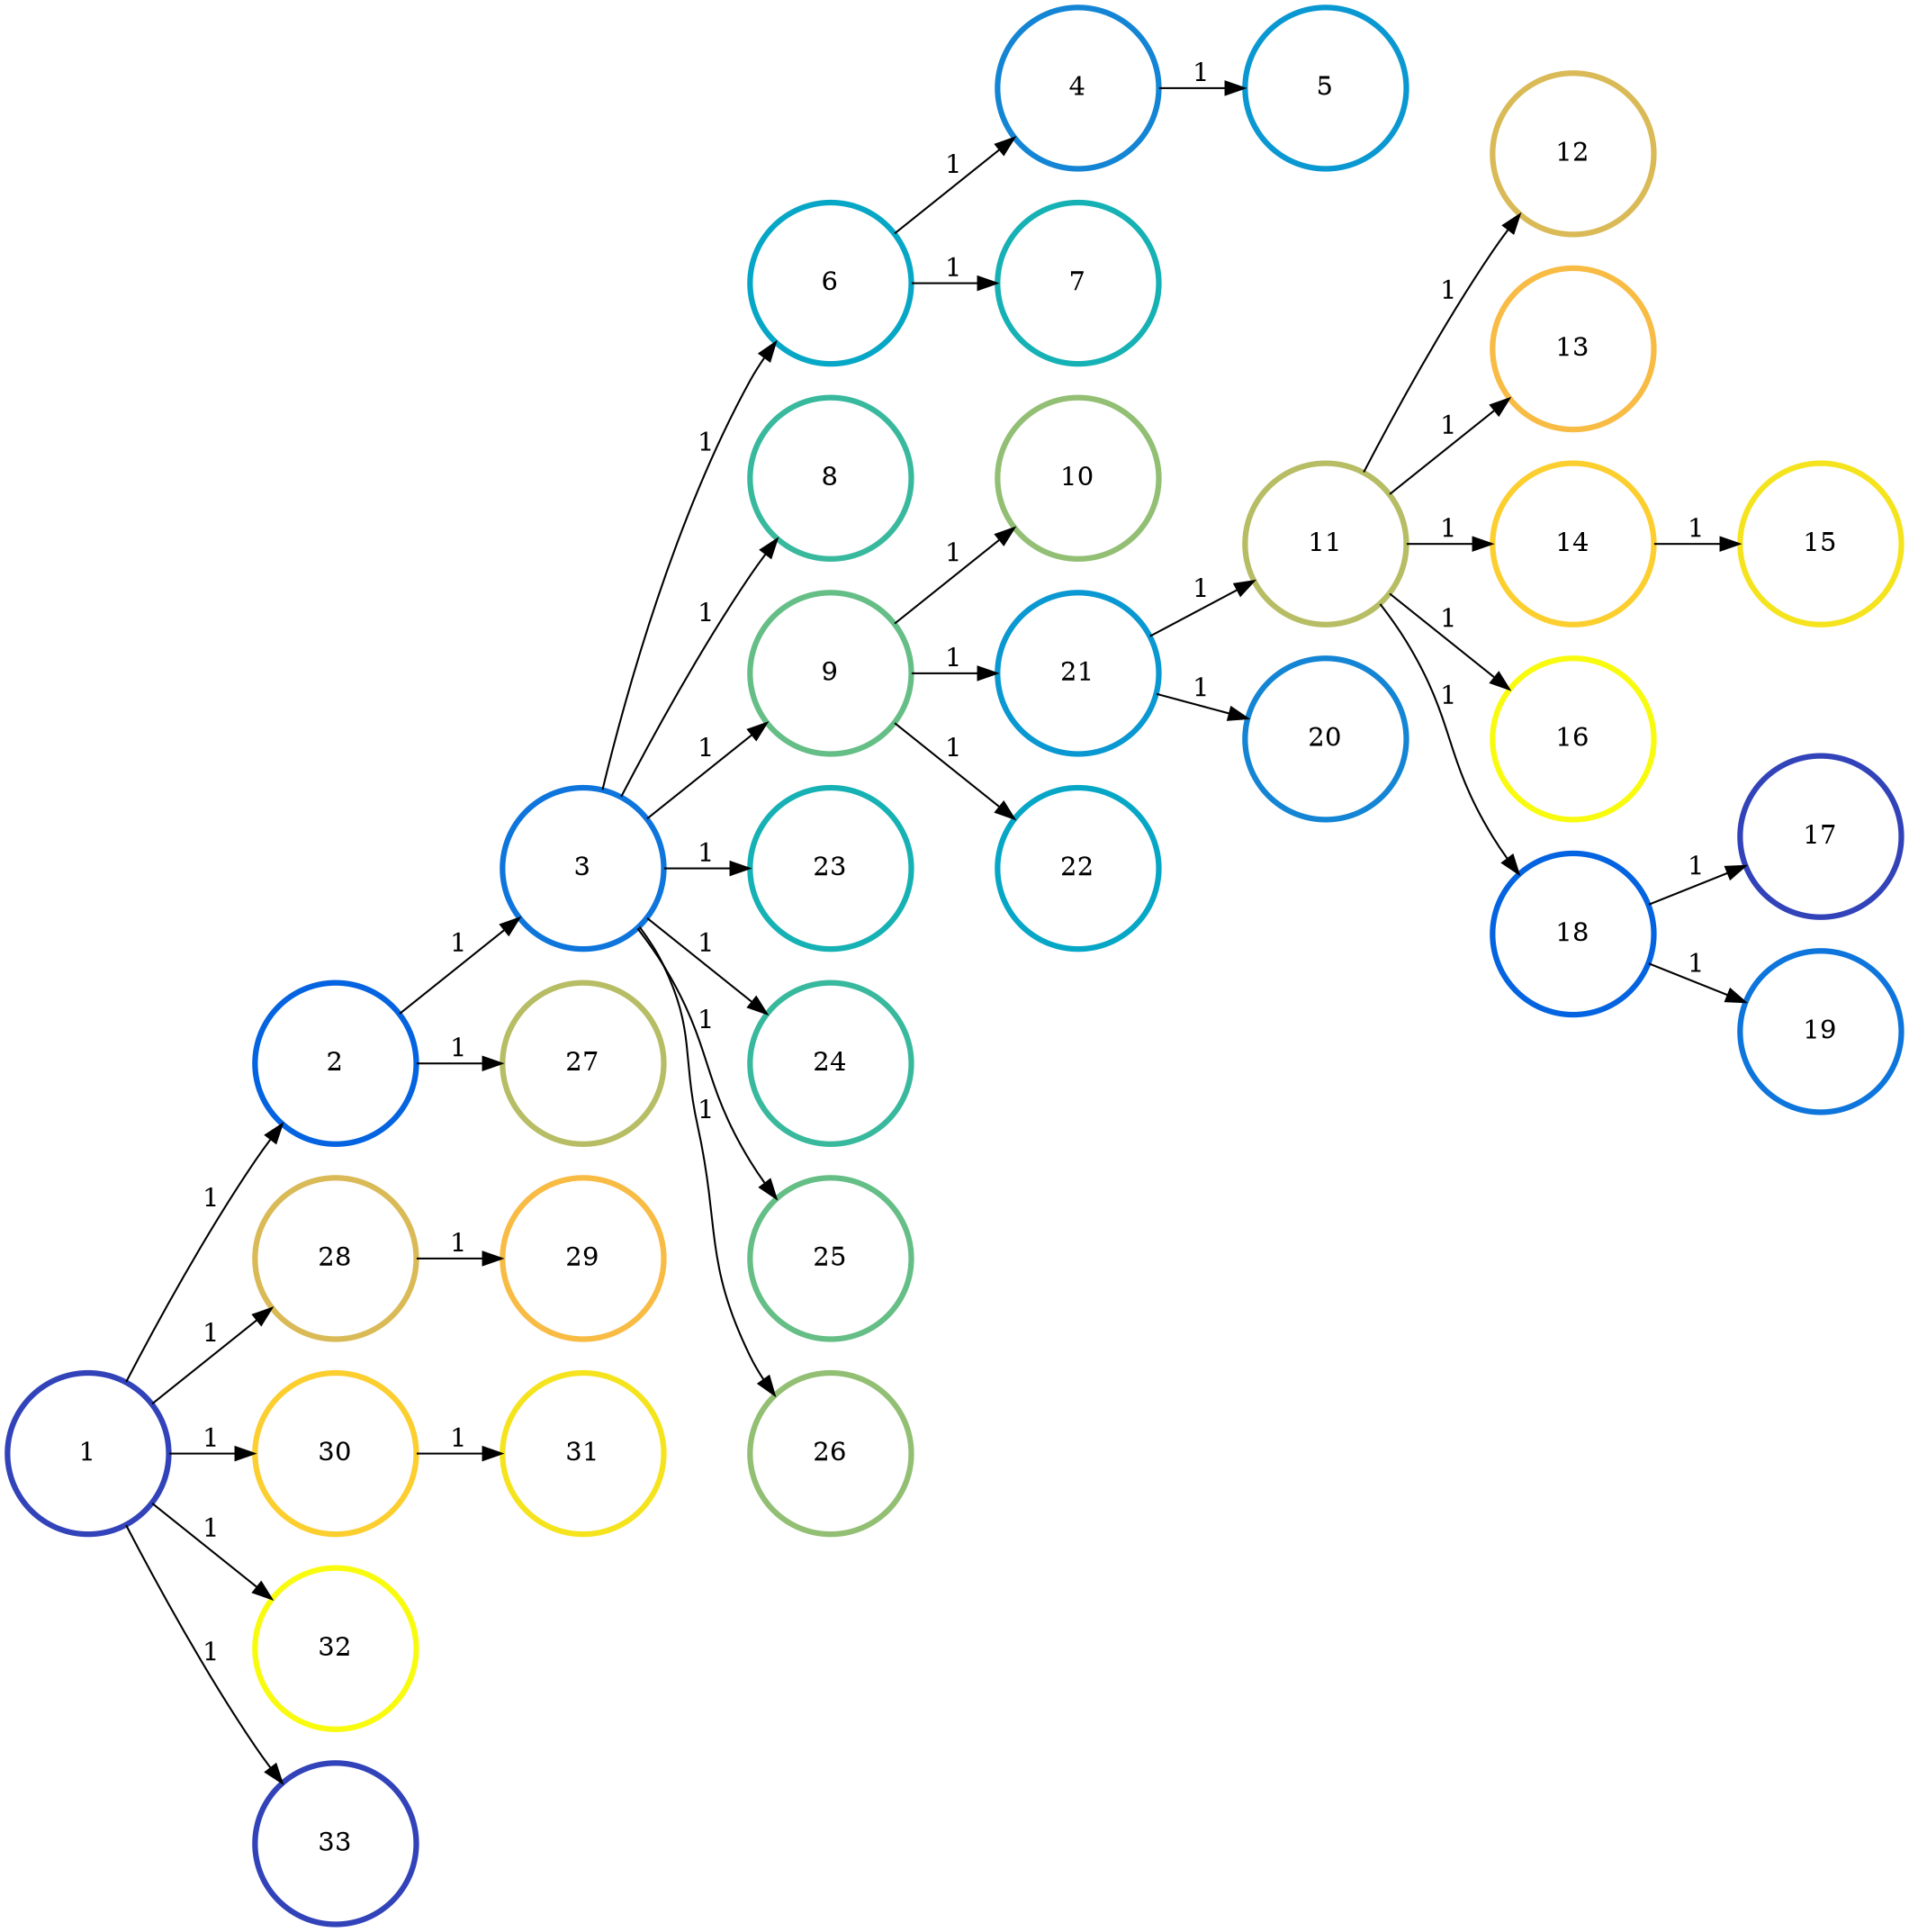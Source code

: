 digraph N {
	overlap="false"
	rankdir="LR"
	0 [label="1",width=1.2,height=1.2,style="",penwidth=3,color="#3243BA"]
	1 [label="2",width=1.2,height=1.2,style="",penwidth=3,color="#0363E1"]
	2 [label="3",width=1.2,height=1.2,style="",penwidth=3,color="#0D75DC"]
	3 [label="4",width=1.2,height=1.2,style="",penwidth=3,color="#1485D4"]
	4 [label="5",width=1.2,height=1.2,style="",penwidth=3,color="#0998D1"]
	5 [label="6",width=1.2,height=1.2,style="",penwidth=3,color="#06A7C6"]
	6 [label="7",width=1.2,height=1.2,style="",penwidth=3,color="#15B1B4"]
	7 [label="8",width=1.2,height=1.2,style="",penwidth=3,color="#38B99E"]
	8 [label="9",width=1.2,height=1.2,style="",penwidth=3,color="#65BE86"]
	9 [label="10",width=1.2,height=1.2,style="",penwidth=3,color="#92BF73"]
	10 [label="11",width=1.2,height=1.2,style="",penwidth=3,color="#B7BD64"]
	11 [label="12",width=1.2,height=1.2,style="",penwidth=3,color="#D9BA56"]
	12 [label="13",width=1.2,height=1.2,style="",penwidth=3,color="#F8BB44"]
	13 [label="14",width=1.2,height=1.2,style="",penwidth=3,color="#FCCE2E"]
	14 [label="15",width=1.2,height=1.2,style="",penwidth=3,color="#F5E41D"]
	15 [label="16",width=1.2,height=1.2,style="",penwidth=3,color="#F9FB0E"]
	16 [label="17",width=1.2,height=1.2,style="",penwidth=3,color="#3243BA"]
	17 [label="18",width=1.2,height=1.2,style="",penwidth=3,color="#0363E1"]
	18 [label="19",width=1.2,height=1.2,style="",penwidth=3,color="#0D75DC"]
	19 [label="20",width=1.2,height=1.2,style="",penwidth=3,color="#1485D4"]
	20 [label="21",width=1.2,height=1.2,style="",penwidth=3,color="#0998D1"]
	21 [label="22",width=1.2,height=1.2,style="",penwidth=3,color="#06A7C6"]
	22 [label="23",width=1.2,height=1.2,style="",penwidth=3,color="#15B1B4"]
	23 [label="24",width=1.2,height=1.2,style="",penwidth=3,color="#38B99E"]
	24 [label="25",width=1.2,height=1.2,style="",penwidth=3,color="#65BE86"]
	25 [label="26",width=1.2,height=1.2,style="",penwidth=3,color="#92BF73"]
	26 [label="27",width=1.2,height=1.2,style="",penwidth=3,color="#B7BD64"]
	27 [label="28",width=1.2,height=1.2,style="",penwidth=3,color="#D9BA56"]
	28 [label="29",width=1.2,height=1.2,style="",penwidth=3,color="#F8BB44"]
	29 [label="30",width=1.2,height=1.2,style="",penwidth=3,color="#FCCE2E"]
	30 [label="31",width=1.2,height=1.2,style="",penwidth=3,color="#F5E41D"]
	31 [label="32",width=1.2,height=1.2,style="",penwidth=3,color="#F9FB0E"]
	32 [label="33",width=1.2,height=1.2,style="",penwidth=3,color="#3243BA"]
	0 -> 1 [penwidth=1,color=black,label="1"]
	0 -> 27 [penwidth=1,color=black,label="1"]
	0 -> 29 [penwidth=1,color=black,label="1"]
	0 -> 31 [penwidth=1,color=black,label="1"]
	0 -> 32 [penwidth=1,color=black,label="1"]
	1 -> 2 [penwidth=1,color=black,label="1"]
	1 -> 26 [penwidth=1,color=black,label="1"]
	2 -> 5 [penwidth=1,color=black,label="1"]
	2 -> 7 [penwidth=1,color=black,label="1"]
	2 -> 8 [penwidth=1,color=black,label="1"]
	2 -> 22 [penwidth=1,color=black,label="1"]
	2 -> 23 [penwidth=1,color=black,label="1"]
	2 -> 24 [penwidth=1,color=black,label="1"]
	2 -> 25 [penwidth=1,color=black,label="1"]
	3 -> 4 [penwidth=1,color=black,label="1"]
	5 -> 3 [penwidth=1,color=black,label="1"]
	5 -> 6 [penwidth=1,color=black,label="1"]
	8 -> 9 [penwidth=1,color=black,label="1"]
	8 -> 20 [penwidth=1,color=black,label="1"]
	8 -> 21 [penwidth=1,color=black,label="1"]
	10 -> 11 [penwidth=1,color=black,label="1"]
	10 -> 12 [penwidth=1,color=black,label="1"]
	10 -> 13 [penwidth=1,color=black,label="1"]
	10 -> 15 [penwidth=1,color=black,label="1"]
	10 -> 17 [penwidth=1,color=black,label="1"]
	13 -> 14 [penwidth=1,color=black,label="1"]
	17 -> 16 [penwidth=1,color=black,label="1"]
	17 -> 18 [penwidth=1,color=black,label="1"]
	20 -> 10 [penwidth=1,color=black,label="1"]
	20 -> 19 [penwidth=1,color=black,label="1"]
	27 -> 28 [penwidth=1,color=black,label="1"]
	29 -> 30 [penwidth=1,color=black,label="1"]
}
